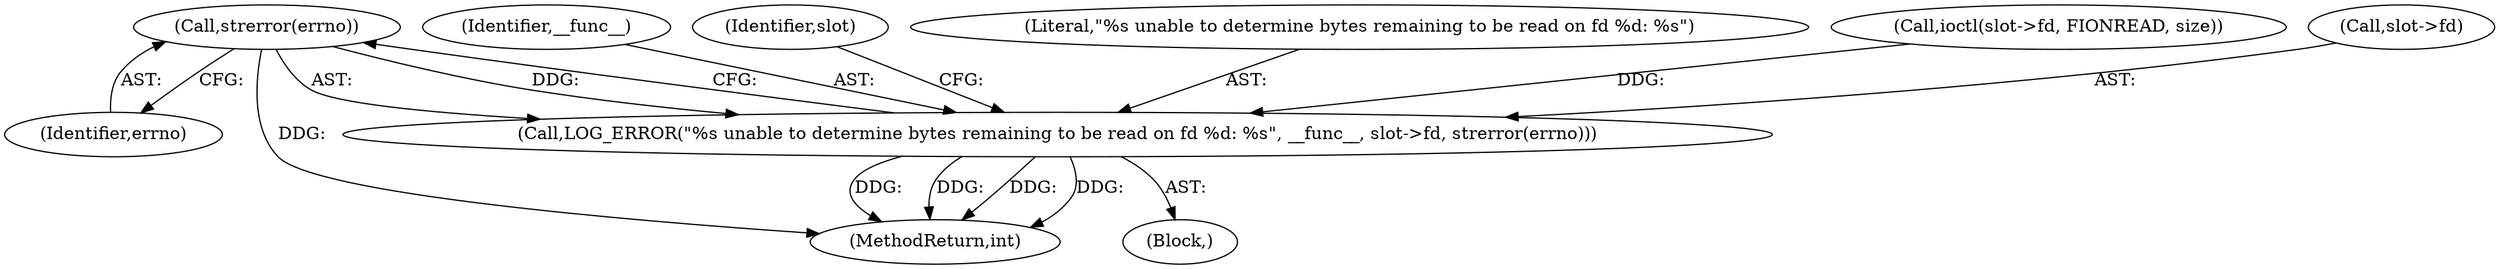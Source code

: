 digraph "0_Android_472271b153c5dc53c28beac55480a8d8434b2d5c_33@API" {
"1000152" [label="(Call,strerror(errno))"];
"1000146" [label="(Call,LOG_ERROR(\"%s unable to determine bytes remaining to be read on fd %d: %s\", __func__, slot->fd, strerror(errno)))"];
"1000152" [label="(Call,strerror(errno))"];
"1000148" [label="(Identifier,__func__)"];
"1000155" [label="(Identifier,slot)"];
"1000146" [label="(Call,LOG_ERROR(\"%s unable to determine bytes remaining to be read on fd %d: %s\", __func__, slot->fd, strerror(errno)))"];
"1000147" [label="(Literal,\"%s unable to determine bytes remaining to be read on fd %d: %s\")"];
"1000133" [label="(Call,ioctl(slot->fd, FIONREAD, size))"];
"1000162" [label="(MethodReturn,int)"];
"1000153" [label="(Identifier,errno)"];
"1000149" [label="(Call,slot->fd)"];
"1000145" [label="(Block,)"];
"1000152" -> "1000146"  [label="AST: "];
"1000152" -> "1000153"  [label="CFG: "];
"1000153" -> "1000152"  [label="AST: "];
"1000146" -> "1000152"  [label="CFG: "];
"1000152" -> "1000162"  [label="DDG: "];
"1000152" -> "1000146"  [label="DDG: "];
"1000146" -> "1000145"  [label="AST: "];
"1000147" -> "1000146"  [label="AST: "];
"1000148" -> "1000146"  [label="AST: "];
"1000149" -> "1000146"  [label="AST: "];
"1000155" -> "1000146"  [label="CFG: "];
"1000146" -> "1000162"  [label="DDG: "];
"1000146" -> "1000162"  [label="DDG: "];
"1000146" -> "1000162"  [label="DDG: "];
"1000146" -> "1000162"  [label="DDG: "];
"1000133" -> "1000146"  [label="DDG: "];
}
